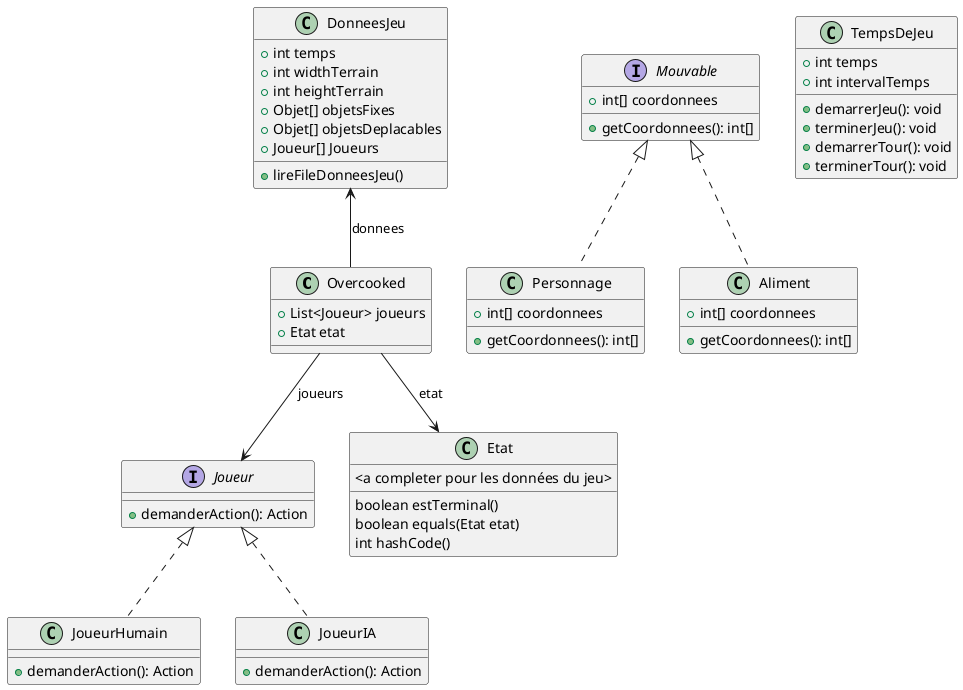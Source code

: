 @startuml
'https://plantuml.com/class-diagram

class Overcooked {
    + List<Joueur> joueurs
    + Etat etat
}

"Overcooked" --> "Joueur" : "joueurs"
"Overcooked" --> "Etat" : "etat"

interface Mouvable {
    + int[] coordonnees
    + getCoordonnees(): int[]
}

interface Joueur {
    + demanderAction(): Action
}

class JoueurHumain implements Joueur {
    + demanderAction(): Action
}

class JoueurIA implements Joueur {
    + demanderAction(): Action
}

class Personnage implements Mouvable {
    + int[] coordonnees
    + getCoordonnees(): int[]
}

class Aliment implements Mouvable {
    + int[] coordonnees
    + getCoordonnees(): int[]
}

class TempsDeJeu {
    + int temps
    + int intervalTemps
    + demarrerJeu(): void
    + terminerJeu(): void
    + demarrerTour(): void
    + terminerTour(): void
}

class Etat{
    <a completer pour les données du jeu>
    boolean estTerminal()
    boolean equals(Etat etat)
    int hashCode()
}

class DonneesJeu {
    + int temps
    + int widthTerrain
    + int heightTerrain
    + Objet[] objetsFixes
    + Objet[] objetsDeplacables
    + Joueur[] Joueurs
    + lireFileDonneesJeu()
}
"DonneesJeu" <-- "Overcooked" : "donnees"



@enduml